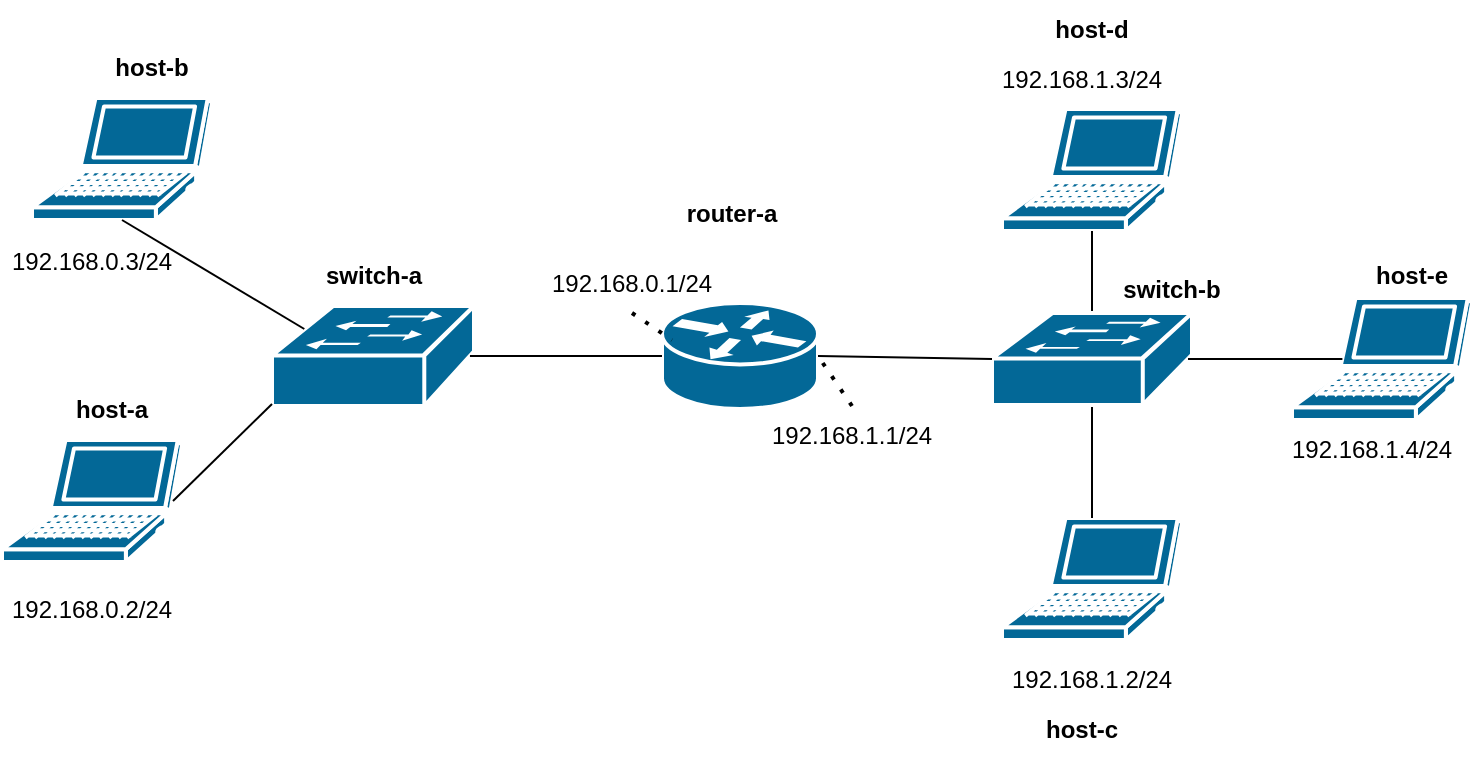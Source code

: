 <mxfile version="16.4.6" type="device"><diagram name="Page-1" id="c37626ed-c26b-45fb-9056-f9ebc6bb27b6"><mxGraphModel dx="1038" dy="547" grid="1" gridSize="10" guides="1" tooltips="1" connect="1" arrows="1" fold="1" page="1" pageScale="1" pageWidth="1100" pageHeight="850" background="none" math="0" shadow="0"><root><mxCell id="0"/><mxCell id="1" parent="0"/><mxCell id="SzRGrGiOjafCGNsurGoN-2" value="" style="shape=mxgraph.cisco.switches.workgroup_switch;sketch=0;html=1;pointerEvents=1;dashed=0;fillColor=#036897;strokeColor=#ffffff;strokeWidth=2;verticalLabelPosition=bottom;verticalAlign=top;align=center;outlineConnect=0;" parent="1" vertex="1"><mxGeometry x="390" y="243" width="101" height="50" as="geometry"/></mxCell><mxCell id="SzRGrGiOjafCGNsurGoN-3" value="" style="shape=mxgraph.cisco.computers_and_peripherals.laptop;sketch=0;html=1;pointerEvents=1;dashed=0;fillColor=#036897;strokeColor=#ffffff;strokeWidth=2;verticalLabelPosition=bottom;verticalAlign=top;align=center;outlineConnect=0;" parent="1" vertex="1"><mxGeometry x="255" y="310" width="90" height="61" as="geometry"/></mxCell><mxCell id="SzRGrGiOjafCGNsurGoN-4" value="" style="shape=mxgraph.cisco.computers_and_peripherals.laptop;sketch=0;html=1;pointerEvents=1;dashed=0;fillColor=#036897;strokeColor=#ffffff;strokeWidth=2;verticalLabelPosition=bottom;verticalAlign=top;align=center;outlineConnect=0;" parent="1" vertex="1"><mxGeometry x="270" y="139" width="90" height="61" as="geometry"/></mxCell><mxCell id="SzRGrGiOjafCGNsurGoN-5" value="" style="shape=mxgraph.cisco.computers_and_peripherals.laptop;sketch=0;html=1;pointerEvents=1;dashed=0;fillColor=#036897;strokeColor=#ffffff;strokeWidth=2;verticalLabelPosition=bottom;verticalAlign=top;align=center;outlineConnect=0;" parent="1" vertex="1"><mxGeometry x="900" y="239" width="90" height="61" as="geometry"/></mxCell><mxCell id="SzRGrGiOjafCGNsurGoN-6" value="" style="endArrow=none;html=1;rounded=0;entryX=0.5;entryY=1;entryDx=0;entryDy=0;entryPerimeter=0;exitX=0.16;exitY=0.23;exitDx=0;exitDy=0;exitPerimeter=0;" parent="1" source="SzRGrGiOjafCGNsurGoN-2" target="SzRGrGiOjafCGNsurGoN-4" edge="1"><mxGeometry width="50" height="50" relative="1" as="geometry"><mxPoint x="450" y="200" as="sourcePoint"/><mxPoint x="500" y="150" as="targetPoint"/></mxGeometry></mxCell><mxCell id="SzRGrGiOjafCGNsurGoN-8" value="" style="endArrow=none;html=1;rounded=0;entryX=0;entryY=0.98;entryDx=0;entryDy=0;entryPerimeter=0;exitX=0.95;exitY=0.5;exitDx=0;exitDy=0;exitPerimeter=0;" parent="1" source="SzRGrGiOjafCGNsurGoN-3" target="SzRGrGiOjafCGNsurGoN-2" edge="1"><mxGeometry width="50" height="50" relative="1" as="geometry"><mxPoint x="350" y="230" as="sourcePoint"/><mxPoint x="500" y="150" as="targetPoint"/></mxGeometry></mxCell><mxCell id="SzRGrGiOjafCGNsurGoN-13" value="&lt;b&gt;host-a&lt;/b&gt;" style="text;html=1;strokeColor=none;fillColor=none;align=center;verticalAlign=middle;whiteSpace=wrap;rounded=0;" parent="1" vertex="1"><mxGeometry x="280" y="280" width="60" height="30" as="geometry"/></mxCell><mxCell id="SzRGrGiOjafCGNsurGoN-14" value="&lt;b&gt;host-b&lt;/b&gt;" style="text;html=1;strokeColor=none;fillColor=none;align=center;verticalAlign=middle;whiteSpace=wrap;rounded=0;" parent="1" vertex="1"><mxGeometry x="300" y="109" width="60" height="30" as="geometry"/></mxCell><mxCell id="SzRGrGiOjafCGNsurGoN-15" value="&lt;b&gt;host-c&lt;/b&gt;" style="text;html=1;strokeColor=none;fillColor=none;align=center;verticalAlign=middle;whiteSpace=wrap;rounded=0;" parent="1" vertex="1"><mxGeometry x="765" y="440" width="60" height="30" as="geometry"/></mxCell><mxCell id="dJXxZeTP8R5NYHVC4lyP-1" value="&lt;b&gt;switch-a&lt;/b&gt;" style="text;html=1;strokeColor=none;fillColor=none;align=center;verticalAlign=middle;whiteSpace=wrap;rounded=0;" parent="1" vertex="1"><mxGeometry x="410.5" y="213" width="60" height="30" as="geometry"/></mxCell><mxCell id="dJXxZeTP8R5NYHVC4lyP-2" value="192.168.0.2/24&lt;br&gt;" style="text;html=1;strokeColor=none;fillColor=none;align=center;verticalAlign=middle;whiteSpace=wrap;rounded=0;" parent="1" vertex="1"><mxGeometry x="270" y="380" width="60" height="30" as="geometry"/></mxCell><mxCell id="dJXxZeTP8R5NYHVC4lyP-4" value="192.168.0.3/24&lt;br&gt;" style="text;html=1;strokeColor=none;fillColor=none;align=center;verticalAlign=middle;whiteSpace=wrap;rounded=0;" parent="1" vertex="1"><mxGeometry x="270" y="205.5" width="60" height="30" as="geometry"/></mxCell><mxCell id="dJXxZeTP8R5NYHVC4lyP-5" value="192.168.1.4/24" style="text;html=1;strokeColor=none;fillColor=none;align=center;verticalAlign=middle;whiteSpace=wrap;rounded=0;" parent="1" vertex="1"><mxGeometry x="910" y="300" width="60" height="30" as="geometry"/></mxCell><mxCell id="4sZ_2smisAlC68FL7dh7-2" value="" style="shape=mxgraph.cisco.routers.router;html=1;pointerEvents=1;dashed=0;fillColor=#036897;strokeColor=#ffffff;strokeWidth=2;verticalLabelPosition=bottom;verticalAlign=top;align=center;outlineConnect=0;" vertex="1" parent="1"><mxGeometry x="585" y="241.5" width="78" height="53" as="geometry"/></mxCell><mxCell id="4sZ_2smisAlC68FL7dh7-3" value="" style="shape=mxgraph.cisco.computers_and_peripherals.laptop;sketch=0;html=1;pointerEvents=1;dashed=0;fillColor=#036897;strokeColor=#ffffff;strokeWidth=2;verticalLabelPosition=bottom;verticalAlign=top;align=center;outlineConnect=0;" vertex="1" parent="1"><mxGeometry x="755" y="349" width="90" height="61" as="geometry"/></mxCell><mxCell id="4sZ_2smisAlC68FL7dh7-4" value="" style="shape=mxgraph.cisco.computers_and_peripherals.laptop;sketch=0;html=1;pointerEvents=1;dashed=0;fillColor=#036897;strokeColor=#ffffff;strokeWidth=2;verticalLabelPosition=bottom;verticalAlign=top;align=center;outlineConnect=0;" vertex="1" parent="1"><mxGeometry x="755" y="144.5" width="90" height="61" as="geometry"/></mxCell><mxCell id="4sZ_2smisAlC68FL7dh7-5" value="" style="endArrow=none;html=1;rounded=0;entryX=0.5;entryY=1;entryDx=0;entryDy=0;exitX=0.5;exitY=0;exitDx=0;exitDy=0;exitPerimeter=0;entryPerimeter=0;" edge="1" parent="1" target="4sZ_2smisAlC68FL7dh7-4" source="4sZ_2smisAlC68FL7dh7-12"><mxGeometry width="50" height="50" relative="1" as="geometry"><mxPoint x="780" y="240" as="sourcePoint"/><mxPoint x="1005" y="150" as="targetPoint"/></mxGeometry></mxCell><mxCell id="4sZ_2smisAlC68FL7dh7-6" value="" style="endArrow=none;html=1;rounded=0;entryX=0.5;entryY=0.98;entryDx=0;entryDy=0;entryPerimeter=0;exitX=0.5;exitY=0;exitDx=0;exitDy=0;exitPerimeter=0;" edge="1" parent="1" source="4sZ_2smisAlC68FL7dh7-3" target="4sZ_2smisAlC68FL7dh7-12"><mxGeometry width="50" height="50" relative="1" as="geometry"><mxPoint x="855" y="230" as="sourcePoint"/><mxPoint x="945" y="269.5" as="targetPoint"/></mxGeometry></mxCell><mxCell id="4sZ_2smisAlC68FL7dh7-9" value="192.168.1.2/24&lt;br&gt;" style="text;html=1;strokeColor=none;fillColor=none;align=center;verticalAlign=middle;whiteSpace=wrap;rounded=0;" vertex="1" parent="1"><mxGeometry x="770" y="410" width="60" height="40" as="geometry"/></mxCell><mxCell id="4sZ_2smisAlC68FL7dh7-10" value="192.168.1.3/24" style="text;html=1;strokeColor=none;fillColor=none;align=center;verticalAlign=middle;whiteSpace=wrap;rounded=0;" vertex="1" parent="1"><mxGeometry x="765" y="114.5" width="60" height="30" as="geometry"/></mxCell><mxCell id="4sZ_2smisAlC68FL7dh7-12" value="" style="shape=mxgraph.cisco.switches.workgroup_switch;sketch=0;html=1;pointerEvents=1;dashed=0;fillColor=#036897;strokeColor=#ffffff;strokeWidth=2;verticalLabelPosition=bottom;verticalAlign=top;align=center;outlineConnect=0;" vertex="1" parent="1"><mxGeometry x="750" y="246.5" width="100" height="46" as="geometry"/></mxCell><mxCell id="4sZ_2smisAlC68FL7dh7-14" value="" style="endArrow=none;html=1;rounded=0;entryX=0.98;entryY=0.5;entryDx=0;entryDy=0;entryPerimeter=0;exitX=0.28;exitY=0.5;exitDx=0;exitDy=0;exitPerimeter=0;" edge="1" parent="1" source="SzRGrGiOjafCGNsurGoN-5" target="4sZ_2smisAlC68FL7dh7-12"><mxGeometry width="50" height="50" relative="1" as="geometry"><mxPoint x="854.75" y="365" as="sourcePoint"/><mxPoint x="810" y="271" as="targetPoint"/></mxGeometry></mxCell><mxCell id="4sZ_2smisAlC68FL7dh7-15" value="" style="endArrow=none;html=1;rounded=0;entryX=0;entryY=0.5;entryDx=0;entryDy=0;entryPerimeter=0;exitX=0.98;exitY=0.5;exitDx=0;exitDy=0;exitPerimeter=0;" edge="1" parent="1" source="SzRGrGiOjafCGNsurGoN-2" target="4sZ_2smisAlC68FL7dh7-2"><mxGeometry width="50" height="50" relative="1" as="geometry"><mxPoint x="540" y="310" as="sourcePoint"/><mxPoint x="590" y="260" as="targetPoint"/></mxGeometry></mxCell><mxCell id="4sZ_2smisAlC68FL7dh7-16" value="" style="endArrow=none;html=1;rounded=0;entryX=0;entryY=0.5;entryDx=0;entryDy=0;entryPerimeter=0;exitX=1;exitY=0.5;exitDx=0;exitDy=0;exitPerimeter=0;" edge="1" parent="1" source="4sZ_2smisAlC68FL7dh7-2" target="4sZ_2smisAlC68FL7dh7-12"><mxGeometry width="50" height="50" relative="1" as="geometry"><mxPoint x="540" y="310" as="sourcePoint"/><mxPoint x="590" y="260" as="targetPoint"/></mxGeometry></mxCell><mxCell id="4sZ_2smisAlC68FL7dh7-19" value="192.168.0.1/24" style="text;html=1;strokeColor=none;fillColor=none;align=center;verticalAlign=middle;whiteSpace=wrap;rounded=0;" vertex="1" parent="1"><mxGeometry x="540" y="216.5" width="60" height="30" as="geometry"/></mxCell><mxCell id="4sZ_2smisAlC68FL7dh7-22" value="" style="endArrow=none;dashed=1;html=1;dashPattern=1 3;strokeWidth=2;rounded=0;exitX=0.5;exitY=1;exitDx=0;exitDy=0;" edge="1" parent="1" source="4sZ_2smisAlC68FL7dh7-19"><mxGeometry width="50" height="50" relative="1" as="geometry"><mxPoint x="540" y="310" as="sourcePoint"/><mxPoint x="590" y="260" as="targetPoint"/></mxGeometry></mxCell><mxCell id="4sZ_2smisAlC68FL7dh7-24" value="192.168.1.1/24" style="text;html=1;strokeColor=none;fillColor=none;align=center;verticalAlign=middle;whiteSpace=wrap;rounded=0;" vertex="1" parent="1"><mxGeometry x="650" y="293" width="60" height="30" as="geometry"/></mxCell><mxCell id="4sZ_2smisAlC68FL7dh7-25" value="" style="endArrow=none;dashed=1;html=1;dashPattern=1 3;strokeWidth=2;rounded=0;entryX=1;entryY=0.5;entryDx=0;entryDy=0;entryPerimeter=0;exitX=0.5;exitY=0;exitDx=0;exitDy=0;" edge="1" parent="1" source="4sZ_2smisAlC68FL7dh7-24" target="4sZ_2smisAlC68FL7dh7-2"><mxGeometry width="50" height="50" relative="1" as="geometry"><mxPoint x="540" y="310" as="sourcePoint"/><mxPoint x="590" y="260" as="targetPoint"/></mxGeometry></mxCell><mxCell id="4sZ_2smisAlC68FL7dh7-27" value="&lt;b&gt;switch-b&lt;/b&gt;" style="text;html=1;strokeColor=none;fillColor=none;align=center;verticalAlign=middle;whiteSpace=wrap;rounded=0;" vertex="1" parent="1"><mxGeometry x="810" y="220" width="60" height="30" as="geometry"/></mxCell><mxCell id="4sZ_2smisAlC68FL7dh7-28" value="&lt;b&gt;router-a&lt;/b&gt;" style="text;html=1;strokeColor=none;fillColor=none;align=center;verticalAlign=middle;whiteSpace=wrap;rounded=0;" vertex="1" parent="1"><mxGeometry x="590" y="181.5" width="60" height="30" as="geometry"/></mxCell><mxCell id="4sZ_2smisAlC68FL7dh7-30" value="&lt;b&gt;host-d&lt;/b&gt;" style="text;html=1;strokeColor=none;fillColor=none;align=center;verticalAlign=middle;whiteSpace=wrap;rounded=0;" vertex="1" parent="1"><mxGeometry x="770" y="90" width="60" height="30" as="geometry"/></mxCell><mxCell id="4sZ_2smisAlC68FL7dh7-31" value="&lt;b&gt;host-e&lt;/b&gt;" style="text;html=1;strokeColor=none;fillColor=none;align=center;verticalAlign=middle;whiteSpace=wrap;rounded=0;" vertex="1" parent="1"><mxGeometry x="930" y="213" width="60" height="30" as="geometry"/></mxCell></root></mxGraphModel></diagram></mxfile>